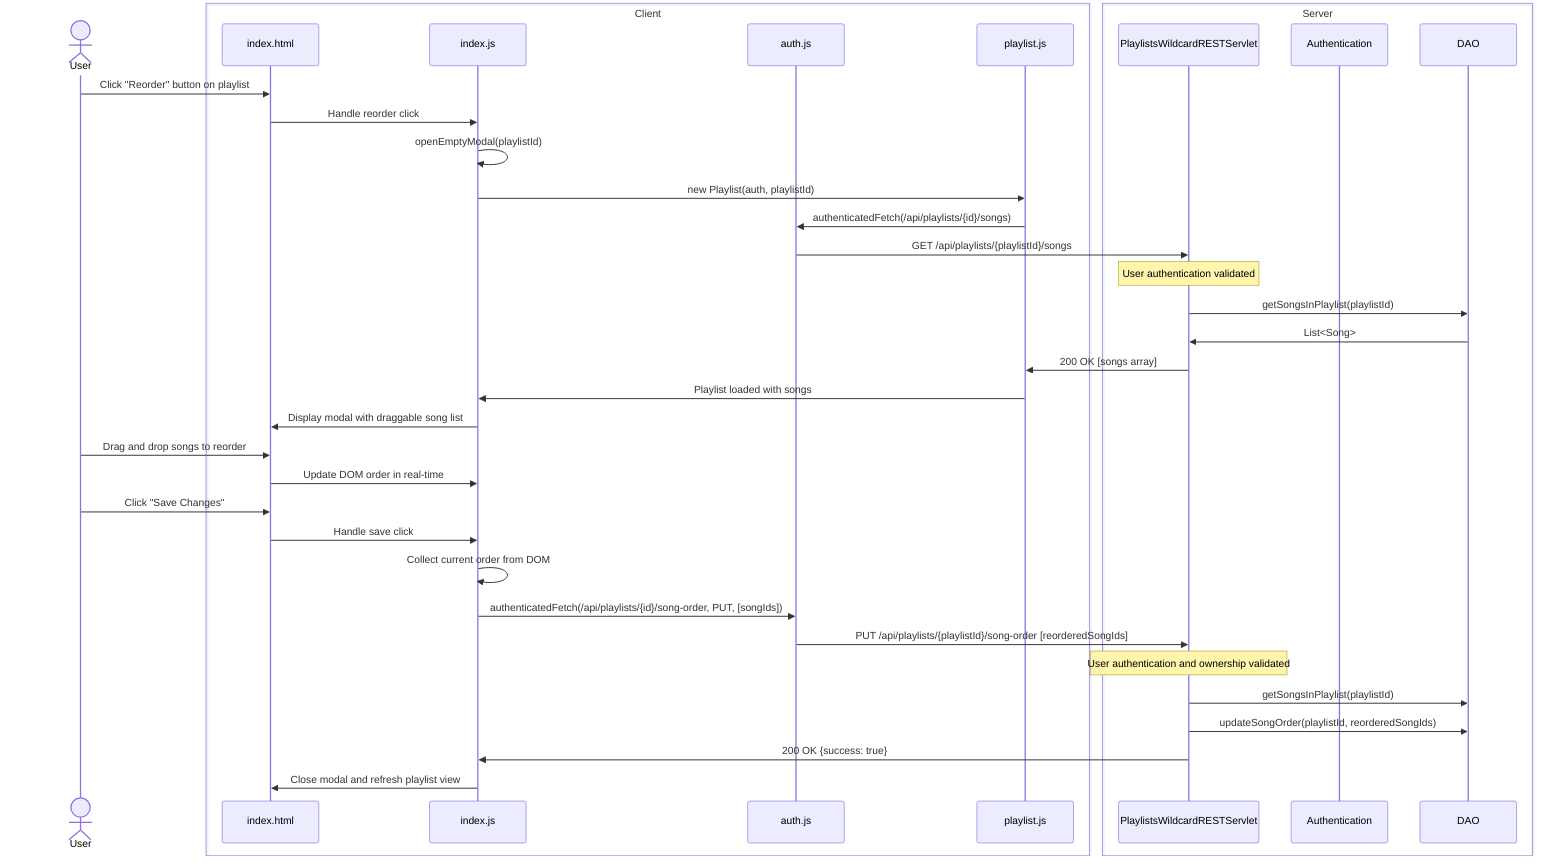 sequenceDiagram
    actor User
    box Client
        participant index.html
        participant index.js
        participant auth.js
        participant playlist.js
    end
    box Server
        participant PlaylistsWildcardRESTServlet
        participant Authentication
        participant DAO
    end
    User->>index.html: Click "Reorder" button on playlist
    index.html->>index.js: Handle reorder click
    index.js->>index.js: openEmptyModal(playlistId)
    index.js->>playlist.js: new Playlist(auth, playlistId)
    playlist.js->>auth.js: authenticatedFetch(/api/playlists/{id}/songs)
    auth.js->>PlaylistsWildcardRESTServlet: GET /api/playlists/{playlistId}/songs
    note over PlaylistsWildcardRESTServlet: User authentication validated
    PlaylistsWildcardRESTServlet->>DAO: getSongsInPlaylist(playlistId)
    DAO->>PlaylistsWildcardRESTServlet: List<Song>
    PlaylistsWildcardRESTServlet->>playlist.js: 200 OK [songs array]
    playlist.js->>index.js: Playlist loaded with songs
    index.js->>index.html: Display modal with draggable song list
    User->>index.html: Drag and drop songs to reorder
    index.html->>index.js: Update DOM order in real-time
    User->>index.html: Click "Save Changes"
    index.html->>index.js: Handle save click
    index.js->>index.js: Collect current order from DOM
    index.js->>auth.js: authenticatedFetch(/api/playlists/{id}/song-order, PUT, [songIds])
    auth.js->>PlaylistsWildcardRESTServlet: PUT /api/playlists/{playlistId}/song-order [reorderedSongIds]
    note over PlaylistsWildcardRESTServlet: User authentication and ownership validated
    PlaylistsWildcardRESTServlet->>DAO: getSongsInPlaylist(playlistId)
    PlaylistsWildcardRESTServlet->>DAO: updateSongOrder(playlistId, reorderedSongIds)
    PlaylistsWildcardRESTServlet->>index.js: 200 OK {success: true}
    index.js->>index.html: Close modal and refresh playlist view